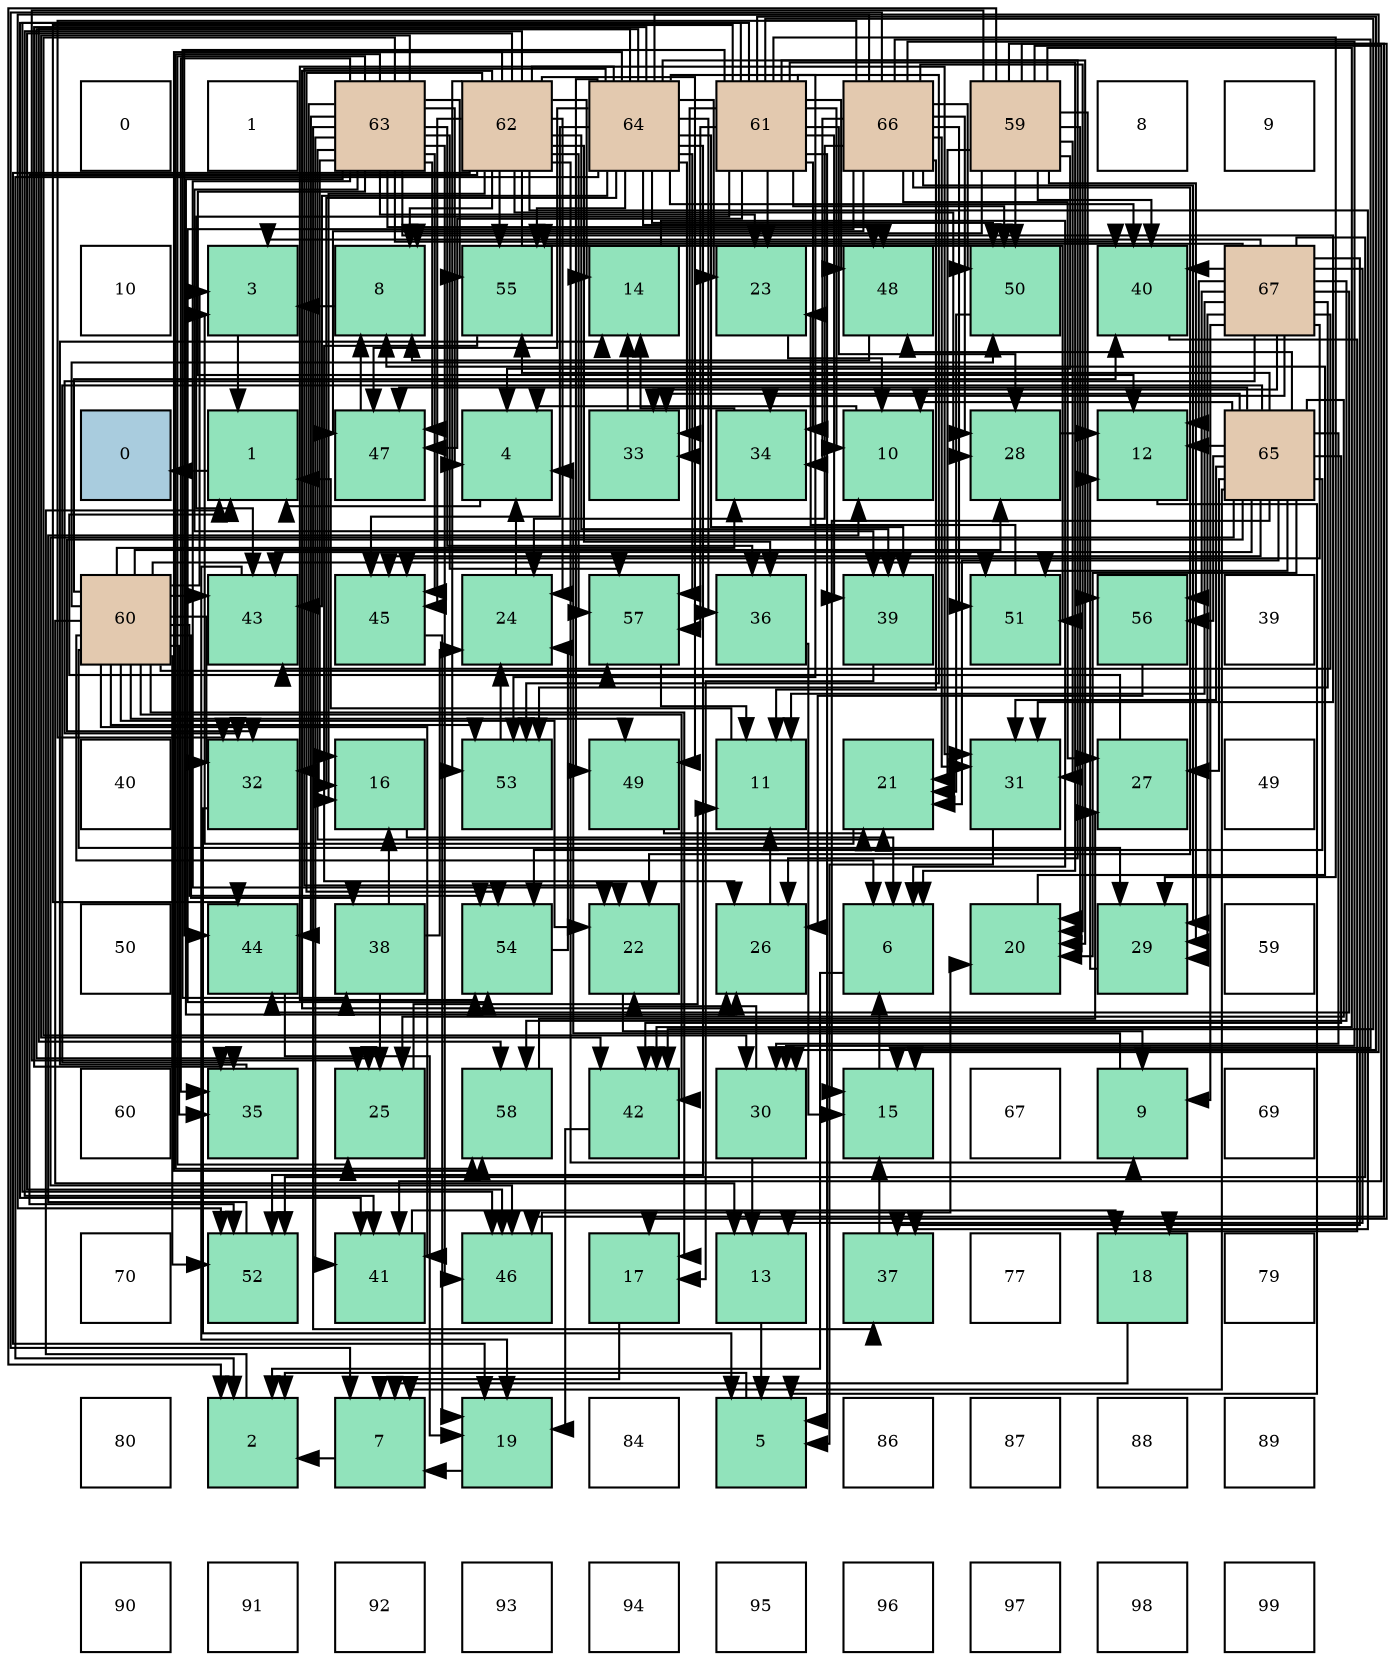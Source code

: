 digraph layout{
 rankdir=TB;
 splines=ortho;
 node [style=filled shape=square fixedsize=true width=0.6];
0[label="0", fontsize=8, fillcolor="#ffffff"];
1[label="1", fontsize=8, fillcolor="#ffffff"];
2[label="63", fontsize=8, fillcolor="#e3c9af"];
3[label="62", fontsize=8, fillcolor="#e3c9af"];
4[label="64", fontsize=8, fillcolor="#e3c9af"];
5[label="61", fontsize=8, fillcolor="#e3c9af"];
6[label="66", fontsize=8, fillcolor="#e3c9af"];
7[label="59", fontsize=8, fillcolor="#e3c9af"];
8[label="8", fontsize=8, fillcolor="#ffffff"];
9[label="9", fontsize=8, fillcolor="#ffffff"];
10[label="10", fontsize=8, fillcolor="#ffffff"];
11[label="3", fontsize=8, fillcolor="#91e3bb"];
12[label="8", fontsize=8, fillcolor="#91e3bb"];
13[label="55", fontsize=8, fillcolor="#91e3bb"];
14[label="14", fontsize=8, fillcolor="#91e3bb"];
15[label="23", fontsize=8, fillcolor="#91e3bb"];
16[label="48", fontsize=8, fillcolor="#91e3bb"];
17[label="50", fontsize=8, fillcolor="#91e3bb"];
18[label="40", fontsize=8, fillcolor="#91e3bb"];
19[label="67", fontsize=8, fillcolor="#e3c9af"];
20[label="0", fontsize=8, fillcolor="#a9ccde"];
21[label="1", fontsize=8, fillcolor="#91e3bb"];
22[label="47", fontsize=8, fillcolor="#91e3bb"];
23[label="4", fontsize=8, fillcolor="#91e3bb"];
24[label="33", fontsize=8, fillcolor="#91e3bb"];
25[label="34", fontsize=8, fillcolor="#91e3bb"];
26[label="10", fontsize=8, fillcolor="#91e3bb"];
27[label="28", fontsize=8, fillcolor="#91e3bb"];
28[label="12", fontsize=8, fillcolor="#91e3bb"];
29[label="65", fontsize=8, fillcolor="#e3c9af"];
30[label="60", fontsize=8, fillcolor="#e3c9af"];
31[label="43", fontsize=8, fillcolor="#91e3bb"];
32[label="45", fontsize=8, fillcolor="#91e3bb"];
33[label="24", fontsize=8, fillcolor="#91e3bb"];
34[label="57", fontsize=8, fillcolor="#91e3bb"];
35[label="36", fontsize=8, fillcolor="#91e3bb"];
36[label="39", fontsize=8, fillcolor="#91e3bb"];
37[label="51", fontsize=8, fillcolor="#91e3bb"];
38[label="56", fontsize=8, fillcolor="#91e3bb"];
39[label="39", fontsize=8, fillcolor="#ffffff"];
40[label="40", fontsize=8, fillcolor="#ffffff"];
41[label="32", fontsize=8, fillcolor="#91e3bb"];
42[label="16", fontsize=8, fillcolor="#91e3bb"];
43[label="53", fontsize=8, fillcolor="#91e3bb"];
44[label="49", fontsize=8, fillcolor="#91e3bb"];
45[label="11", fontsize=8, fillcolor="#91e3bb"];
46[label="21", fontsize=8, fillcolor="#91e3bb"];
47[label="31", fontsize=8, fillcolor="#91e3bb"];
48[label="27", fontsize=8, fillcolor="#91e3bb"];
49[label="49", fontsize=8, fillcolor="#ffffff"];
50[label="50", fontsize=8, fillcolor="#ffffff"];
51[label="44", fontsize=8, fillcolor="#91e3bb"];
52[label="38", fontsize=8, fillcolor="#91e3bb"];
53[label="54", fontsize=8, fillcolor="#91e3bb"];
54[label="22", fontsize=8, fillcolor="#91e3bb"];
55[label="26", fontsize=8, fillcolor="#91e3bb"];
56[label="6", fontsize=8, fillcolor="#91e3bb"];
57[label="20", fontsize=8, fillcolor="#91e3bb"];
58[label="29", fontsize=8, fillcolor="#91e3bb"];
59[label="59", fontsize=8, fillcolor="#ffffff"];
60[label="60", fontsize=8, fillcolor="#ffffff"];
61[label="35", fontsize=8, fillcolor="#91e3bb"];
62[label="25", fontsize=8, fillcolor="#91e3bb"];
63[label="58", fontsize=8, fillcolor="#91e3bb"];
64[label="42", fontsize=8, fillcolor="#91e3bb"];
65[label="30", fontsize=8, fillcolor="#91e3bb"];
66[label="15", fontsize=8, fillcolor="#91e3bb"];
67[label="67", fontsize=8, fillcolor="#ffffff"];
68[label="9", fontsize=8, fillcolor="#91e3bb"];
69[label="69", fontsize=8, fillcolor="#ffffff"];
70[label="70", fontsize=8, fillcolor="#ffffff"];
71[label="52", fontsize=8, fillcolor="#91e3bb"];
72[label="41", fontsize=8, fillcolor="#91e3bb"];
73[label="46", fontsize=8, fillcolor="#91e3bb"];
74[label="17", fontsize=8, fillcolor="#91e3bb"];
75[label="13", fontsize=8, fillcolor="#91e3bb"];
76[label="37", fontsize=8, fillcolor="#91e3bb"];
77[label="77", fontsize=8, fillcolor="#ffffff"];
78[label="18", fontsize=8, fillcolor="#91e3bb"];
79[label="79", fontsize=8, fillcolor="#ffffff"];
80[label="80", fontsize=8, fillcolor="#ffffff"];
81[label="2", fontsize=8, fillcolor="#91e3bb"];
82[label="7", fontsize=8, fillcolor="#91e3bb"];
83[label="19", fontsize=8, fillcolor="#91e3bb"];
84[label="84", fontsize=8, fillcolor="#ffffff"];
85[label="5", fontsize=8, fillcolor="#91e3bb"];
86[label="86", fontsize=8, fillcolor="#ffffff"];
87[label="87", fontsize=8, fillcolor="#ffffff"];
88[label="88", fontsize=8, fillcolor="#ffffff"];
89[label="89", fontsize=8, fillcolor="#ffffff"];
90[label="90", fontsize=8, fillcolor="#ffffff"];
91[label="91", fontsize=8, fillcolor="#ffffff"];
92[label="92", fontsize=8, fillcolor="#ffffff"];
93[label="93", fontsize=8, fillcolor="#ffffff"];
94[label="94", fontsize=8, fillcolor="#ffffff"];
95[label="95", fontsize=8, fillcolor="#ffffff"];
96[label="96", fontsize=8, fillcolor="#ffffff"];
97[label="97", fontsize=8, fillcolor="#ffffff"];
98[label="98", fontsize=8, fillcolor="#ffffff"];
99[label="99", fontsize=8, fillcolor="#ffffff"];
edge [constraint=false, style=vis];21 -> 20;
81 -> 21;
11 -> 21;
23 -> 21;
85 -> 81;
56 -> 81;
82 -> 81;
12 -> 11;
68 -> 23;
26 -> 23;
45 -> 21;
28 -> 85;
75 -> 85;
14 -> 56;
66 -> 56;
42 -> 56;
74 -> 82;
78 -> 82;
83 -> 82;
57 -> 12;
46 -> 11;
54 -> 68;
15 -> 26;
33 -> 23;
62 -> 45;
55 -> 45;
48 -> 21;
27 -> 28;
58 -> 28;
65 -> 75;
65 -> 54;
47 -> 85;
41 -> 85;
24 -> 14;
25 -> 14;
61 -> 14;
35 -> 66;
76 -> 66;
52 -> 42;
52 -> 33;
52 -> 62;
36 -> 74;
18 -> 78;
72 -> 78;
64 -> 83;
31 -> 83;
51 -> 83;
32 -> 83;
73 -> 57;
22 -> 12;
16 -> 12;
44 -> 46;
17 -> 46;
37 -> 15;
71 -> 26;
43 -> 33;
53 -> 33;
13 -> 55;
38 -> 55;
34 -> 45;
63 -> 48;
7 -> 81;
7 -> 23;
7 -> 12;
7 -> 74;
7 -> 57;
7 -> 46;
7 -> 62;
7 -> 58;
7 -> 47;
7 -> 18;
7 -> 72;
7 -> 64;
7 -> 73;
7 -> 17;
7 -> 38;
30 -> 11;
30 -> 56;
30 -> 75;
30 -> 74;
30 -> 54;
30 -> 27;
30 -> 58;
30 -> 41;
30 -> 25;
30 -> 61;
30 -> 52;
30 -> 18;
30 -> 72;
30 -> 64;
30 -> 31;
30 -> 44;
30 -> 17;
30 -> 37;
30 -> 71;
30 -> 43;
30 -> 53;
30 -> 34;
5 -> 85;
5 -> 56;
5 -> 26;
5 -> 57;
5 -> 15;
5 -> 27;
5 -> 58;
5 -> 65;
5 -> 24;
5 -> 25;
5 -> 52;
5 -> 36;
5 -> 72;
5 -> 64;
5 -> 31;
5 -> 51;
5 -> 73;
5 -> 22;
5 -> 16;
5 -> 17;
5 -> 43;
5 -> 34;
3 -> 12;
3 -> 68;
3 -> 14;
3 -> 42;
3 -> 83;
3 -> 33;
3 -> 55;
3 -> 27;
3 -> 47;
3 -> 35;
3 -> 76;
3 -> 36;
3 -> 72;
3 -> 32;
3 -> 73;
3 -> 44;
3 -> 37;
3 -> 71;
3 -> 43;
3 -> 53;
3 -> 13;
3 -> 34;
3 -> 63;
2 -> 23;
2 -> 28;
2 -> 42;
2 -> 46;
2 -> 54;
2 -> 15;
2 -> 62;
2 -> 55;
2 -> 65;
2 -> 47;
2 -> 41;
2 -> 61;
2 -> 35;
2 -> 76;
2 -> 36;
2 -> 18;
2 -> 72;
2 -> 64;
2 -> 51;
2 -> 32;
2 -> 73;
2 -> 22;
2 -> 16;
2 -> 13;
2 -> 34;
2 -> 63;
4 -> 81;
4 -> 66;
4 -> 42;
4 -> 54;
4 -> 15;
4 -> 62;
4 -> 55;
4 -> 24;
4 -> 61;
4 -> 35;
4 -> 36;
4 -> 18;
4 -> 31;
4 -> 51;
4 -> 32;
4 -> 22;
4 -> 16;
4 -> 44;
4 -> 17;
4 -> 71;
4 -> 43;
4 -> 53;
4 -> 13;
4 -> 34;
4 -> 63;
29 -> 82;
29 -> 26;
29 -> 28;
29 -> 66;
29 -> 57;
29 -> 46;
29 -> 62;
29 -> 48;
29 -> 65;
29 -> 47;
29 -> 41;
29 -> 24;
29 -> 61;
29 -> 64;
29 -> 31;
29 -> 32;
29 -> 73;
29 -> 22;
29 -> 16;
29 -> 37;
29 -> 53;
29 -> 13;
29 -> 38;
6 -> 82;
6 -> 45;
6 -> 66;
6 -> 57;
6 -> 54;
6 -> 33;
6 -> 48;
6 -> 27;
6 -> 58;
6 -> 65;
6 -> 47;
6 -> 41;
6 -> 25;
6 -> 22;
6 -> 17;
6 -> 37;
6 -> 71;
6 -> 53;
19 -> 11;
19 -> 68;
19 -> 45;
19 -> 28;
19 -> 75;
19 -> 58;
19 -> 41;
19 -> 24;
19 -> 25;
19 -> 76;
19 -> 18;
19 -> 31;
19 -> 51;
19 -> 32;
19 -> 71;
19 -> 43;
19 -> 13;
19 -> 38;
19 -> 63;
edge [constraint=true, style=invis];
0 -> 10 -> 20 -> 30 -> 40 -> 50 -> 60 -> 70 -> 80 -> 90;
1 -> 11 -> 21 -> 31 -> 41 -> 51 -> 61 -> 71 -> 81 -> 91;
2 -> 12 -> 22 -> 32 -> 42 -> 52 -> 62 -> 72 -> 82 -> 92;
3 -> 13 -> 23 -> 33 -> 43 -> 53 -> 63 -> 73 -> 83 -> 93;
4 -> 14 -> 24 -> 34 -> 44 -> 54 -> 64 -> 74 -> 84 -> 94;
5 -> 15 -> 25 -> 35 -> 45 -> 55 -> 65 -> 75 -> 85 -> 95;
6 -> 16 -> 26 -> 36 -> 46 -> 56 -> 66 -> 76 -> 86 -> 96;
7 -> 17 -> 27 -> 37 -> 47 -> 57 -> 67 -> 77 -> 87 -> 97;
8 -> 18 -> 28 -> 38 -> 48 -> 58 -> 68 -> 78 -> 88 -> 98;
9 -> 19 -> 29 -> 39 -> 49 -> 59 -> 69 -> 79 -> 89 -> 99;
rank = same {0 -> 1 -> 2 -> 3 -> 4 -> 5 -> 6 -> 7 -> 8 -> 9};
rank = same {10 -> 11 -> 12 -> 13 -> 14 -> 15 -> 16 -> 17 -> 18 -> 19};
rank = same {20 -> 21 -> 22 -> 23 -> 24 -> 25 -> 26 -> 27 -> 28 -> 29};
rank = same {30 -> 31 -> 32 -> 33 -> 34 -> 35 -> 36 -> 37 -> 38 -> 39};
rank = same {40 -> 41 -> 42 -> 43 -> 44 -> 45 -> 46 -> 47 -> 48 -> 49};
rank = same {50 -> 51 -> 52 -> 53 -> 54 -> 55 -> 56 -> 57 -> 58 -> 59};
rank = same {60 -> 61 -> 62 -> 63 -> 64 -> 65 -> 66 -> 67 -> 68 -> 69};
rank = same {70 -> 71 -> 72 -> 73 -> 74 -> 75 -> 76 -> 77 -> 78 -> 79};
rank = same {80 -> 81 -> 82 -> 83 -> 84 -> 85 -> 86 -> 87 -> 88 -> 89};
rank = same {90 -> 91 -> 92 -> 93 -> 94 -> 95 -> 96 -> 97 -> 98 -> 99};
}